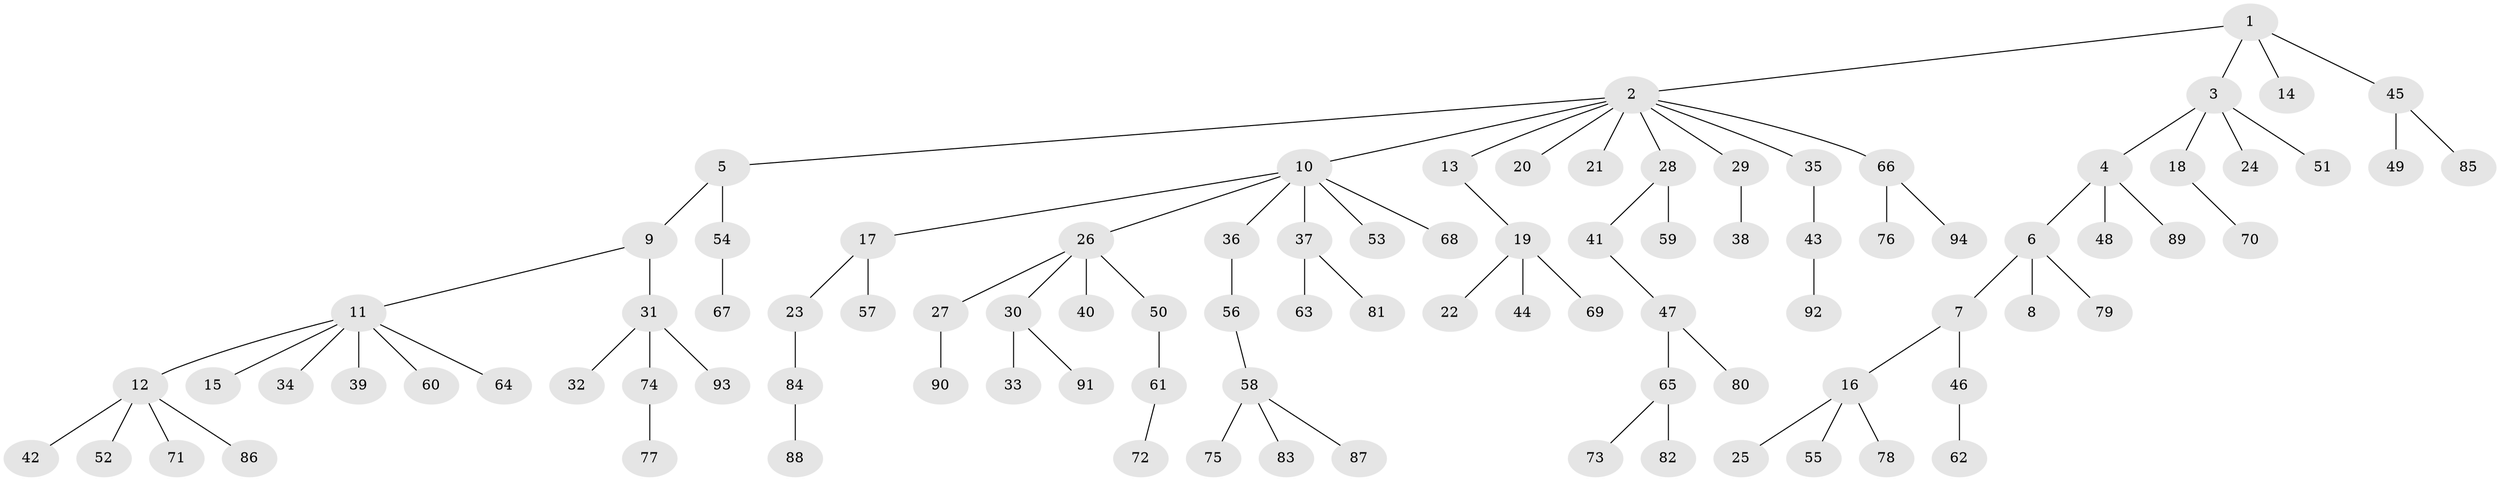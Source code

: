 // Generated by graph-tools (version 1.1) at 2025/26/03/09/25 03:26:29]
// undirected, 94 vertices, 93 edges
graph export_dot {
graph [start="1"]
  node [color=gray90,style=filled];
  1;
  2;
  3;
  4;
  5;
  6;
  7;
  8;
  9;
  10;
  11;
  12;
  13;
  14;
  15;
  16;
  17;
  18;
  19;
  20;
  21;
  22;
  23;
  24;
  25;
  26;
  27;
  28;
  29;
  30;
  31;
  32;
  33;
  34;
  35;
  36;
  37;
  38;
  39;
  40;
  41;
  42;
  43;
  44;
  45;
  46;
  47;
  48;
  49;
  50;
  51;
  52;
  53;
  54;
  55;
  56;
  57;
  58;
  59;
  60;
  61;
  62;
  63;
  64;
  65;
  66;
  67;
  68;
  69;
  70;
  71;
  72;
  73;
  74;
  75;
  76;
  77;
  78;
  79;
  80;
  81;
  82;
  83;
  84;
  85;
  86;
  87;
  88;
  89;
  90;
  91;
  92;
  93;
  94;
  1 -- 2;
  1 -- 3;
  1 -- 14;
  1 -- 45;
  2 -- 5;
  2 -- 10;
  2 -- 13;
  2 -- 20;
  2 -- 21;
  2 -- 28;
  2 -- 29;
  2 -- 35;
  2 -- 66;
  3 -- 4;
  3 -- 18;
  3 -- 24;
  3 -- 51;
  4 -- 6;
  4 -- 48;
  4 -- 89;
  5 -- 9;
  5 -- 54;
  6 -- 7;
  6 -- 8;
  6 -- 79;
  7 -- 16;
  7 -- 46;
  9 -- 11;
  9 -- 31;
  10 -- 17;
  10 -- 26;
  10 -- 36;
  10 -- 37;
  10 -- 53;
  10 -- 68;
  11 -- 12;
  11 -- 15;
  11 -- 34;
  11 -- 39;
  11 -- 60;
  11 -- 64;
  12 -- 42;
  12 -- 52;
  12 -- 71;
  12 -- 86;
  13 -- 19;
  16 -- 25;
  16 -- 55;
  16 -- 78;
  17 -- 23;
  17 -- 57;
  18 -- 70;
  19 -- 22;
  19 -- 44;
  19 -- 69;
  23 -- 84;
  26 -- 27;
  26 -- 30;
  26 -- 40;
  26 -- 50;
  27 -- 90;
  28 -- 41;
  28 -- 59;
  29 -- 38;
  30 -- 33;
  30 -- 91;
  31 -- 32;
  31 -- 74;
  31 -- 93;
  35 -- 43;
  36 -- 56;
  37 -- 63;
  37 -- 81;
  41 -- 47;
  43 -- 92;
  45 -- 49;
  45 -- 85;
  46 -- 62;
  47 -- 65;
  47 -- 80;
  50 -- 61;
  54 -- 67;
  56 -- 58;
  58 -- 75;
  58 -- 83;
  58 -- 87;
  61 -- 72;
  65 -- 73;
  65 -- 82;
  66 -- 76;
  66 -- 94;
  74 -- 77;
  84 -- 88;
}
